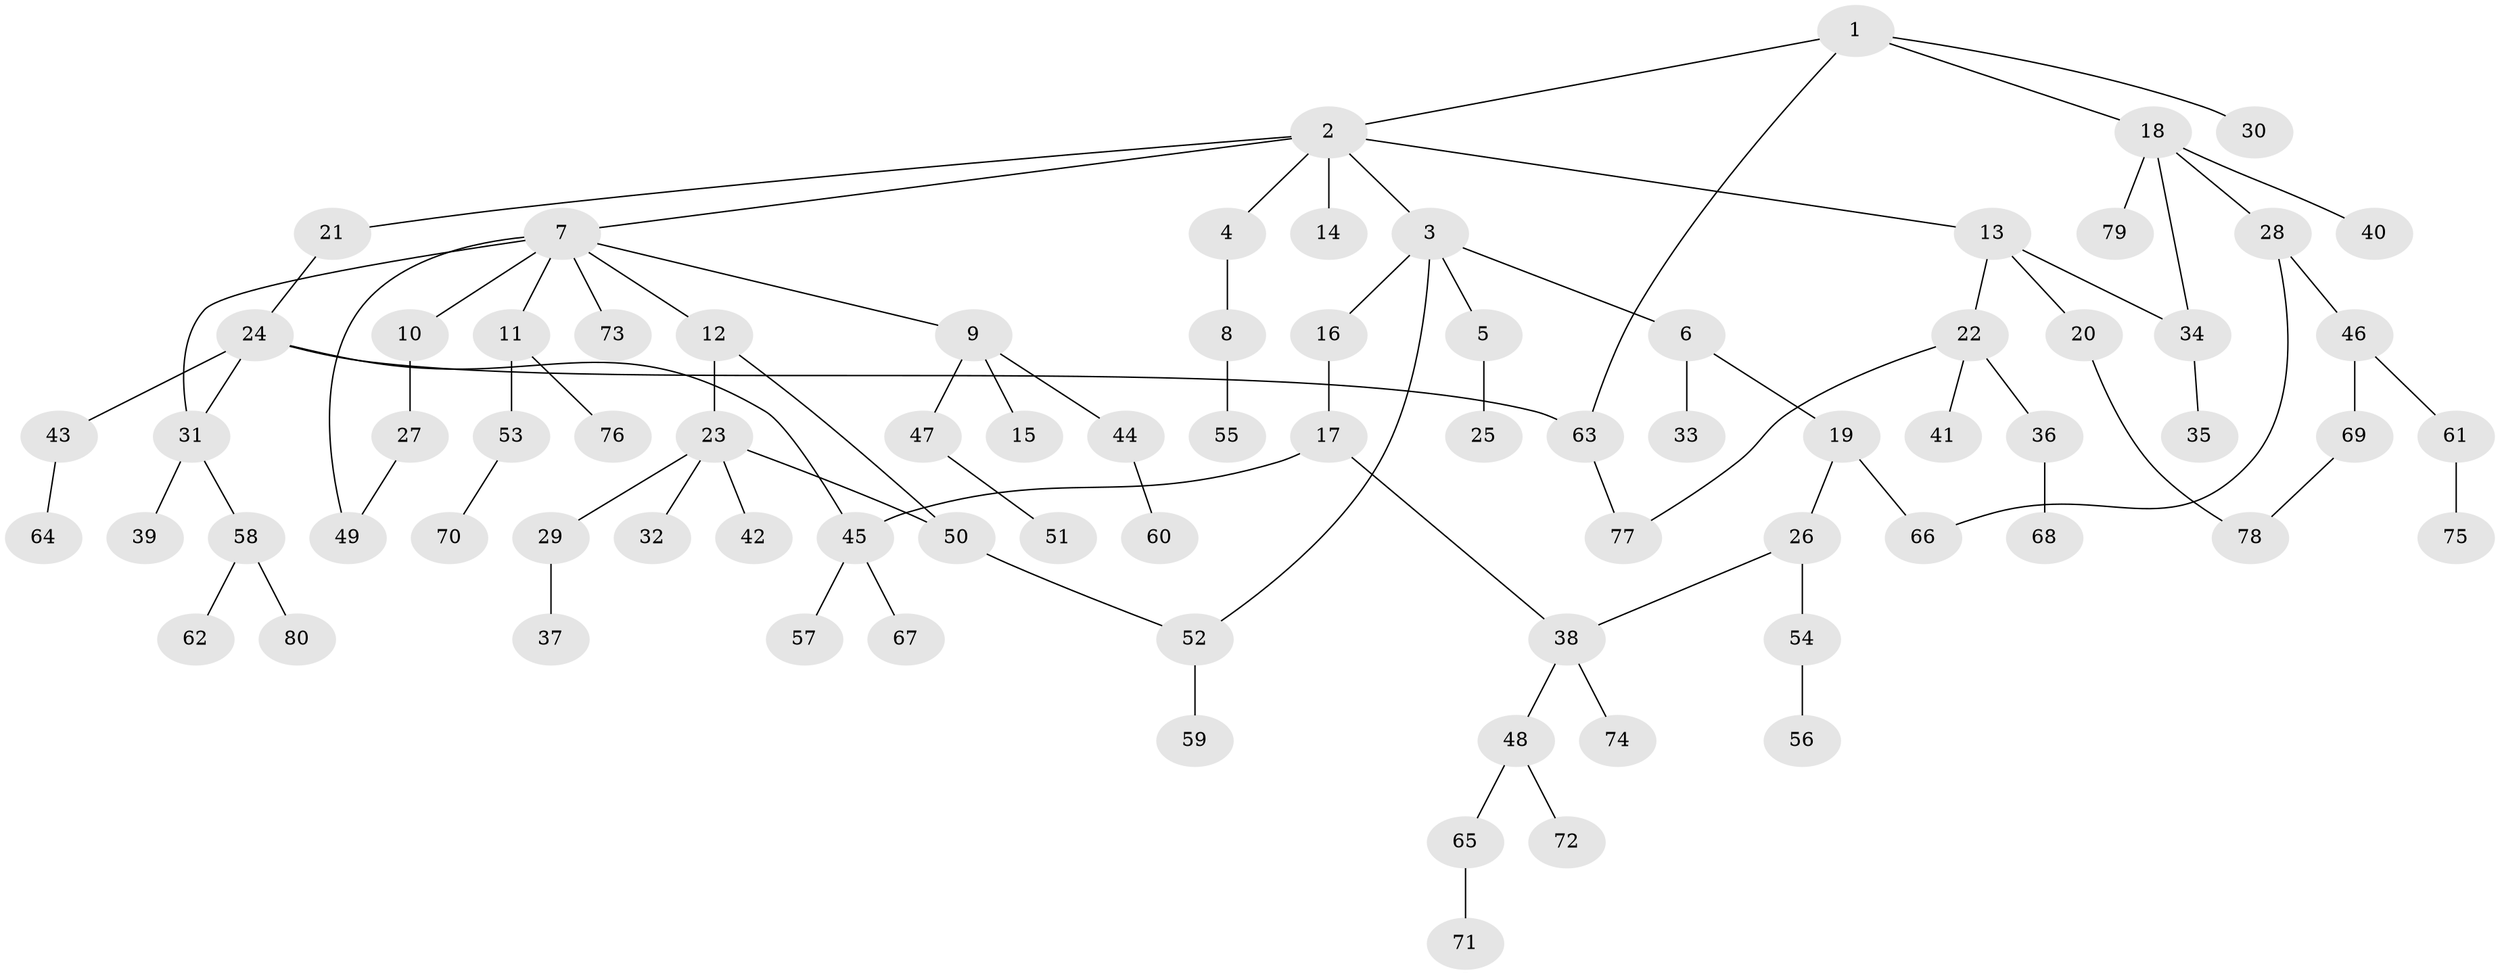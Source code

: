 // coarse degree distribution, {3: 0.18, 6: 0.04, 2: 0.18, 1: 0.44, 7: 0.02, 4: 0.1, 5: 0.04}
// Generated by graph-tools (version 1.1) at 2025/23/03/03/25 07:23:33]
// undirected, 80 vertices, 90 edges
graph export_dot {
graph [start="1"]
  node [color=gray90,style=filled];
  1;
  2;
  3;
  4;
  5;
  6;
  7;
  8;
  9;
  10;
  11;
  12;
  13;
  14;
  15;
  16;
  17;
  18;
  19;
  20;
  21;
  22;
  23;
  24;
  25;
  26;
  27;
  28;
  29;
  30;
  31;
  32;
  33;
  34;
  35;
  36;
  37;
  38;
  39;
  40;
  41;
  42;
  43;
  44;
  45;
  46;
  47;
  48;
  49;
  50;
  51;
  52;
  53;
  54;
  55;
  56;
  57;
  58;
  59;
  60;
  61;
  62;
  63;
  64;
  65;
  66;
  67;
  68;
  69;
  70;
  71;
  72;
  73;
  74;
  75;
  76;
  77;
  78;
  79;
  80;
  1 -- 2;
  1 -- 18;
  1 -- 30;
  1 -- 63;
  2 -- 3;
  2 -- 4;
  2 -- 7;
  2 -- 13;
  2 -- 14;
  2 -- 21;
  3 -- 5;
  3 -- 6;
  3 -- 16;
  3 -- 52;
  4 -- 8;
  5 -- 25;
  6 -- 19;
  6 -- 33;
  7 -- 9;
  7 -- 10;
  7 -- 11;
  7 -- 12;
  7 -- 73;
  7 -- 49;
  7 -- 31;
  8 -- 55;
  9 -- 15;
  9 -- 44;
  9 -- 47;
  10 -- 27;
  11 -- 53;
  11 -- 76;
  12 -- 23;
  12 -- 50;
  13 -- 20;
  13 -- 22;
  13 -- 34;
  16 -- 17;
  17 -- 45;
  17 -- 38;
  18 -- 28;
  18 -- 40;
  18 -- 79;
  18 -- 34;
  19 -- 26;
  19 -- 66;
  20 -- 78;
  21 -- 24;
  22 -- 36;
  22 -- 41;
  22 -- 77;
  23 -- 29;
  23 -- 32;
  23 -- 42;
  23 -- 50;
  24 -- 31;
  24 -- 43;
  24 -- 63;
  24 -- 45;
  26 -- 38;
  26 -- 54;
  27 -- 49;
  28 -- 46;
  28 -- 66;
  29 -- 37;
  31 -- 39;
  31 -- 58;
  34 -- 35;
  36 -- 68;
  38 -- 48;
  38 -- 74;
  43 -- 64;
  44 -- 60;
  45 -- 57;
  45 -- 67;
  46 -- 61;
  46 -- 69;
  47 -- 51;
  48 -- 65;
  48 -- 72;
  50 -- 52;
  52 -- 59;
  53 -- 70;
  54 -- 56;
  58 -- 62;
  58 -- 80;
  61 -- 75;
  63 -- 77;
  65 -- 71;
  69 -- 78;
}
